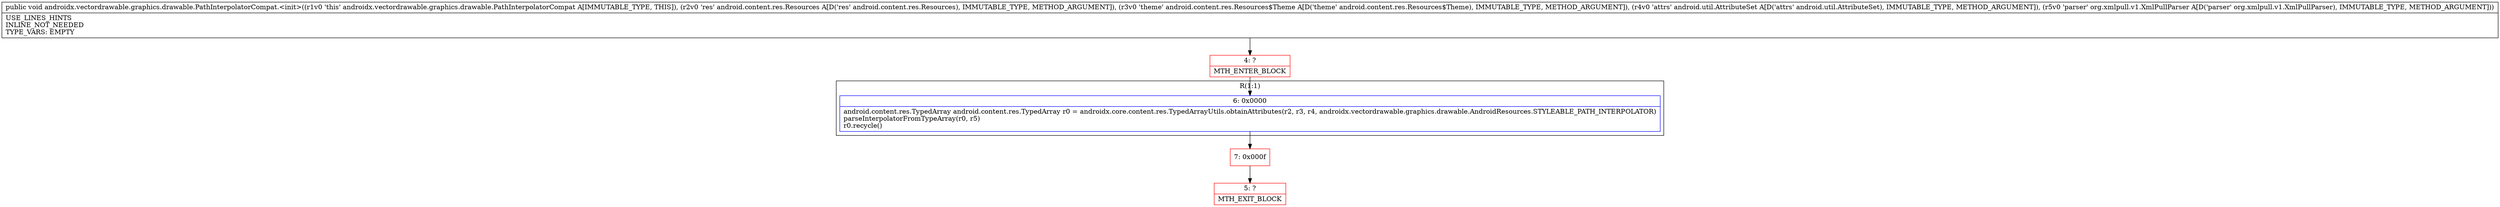 digraph "CFG forandroidx.vectordrawable.graphics.drawable.PathInterpolatorCompat.\<init\>(Landroid\/content\/res\/Resources;Landroid\/content\/res\/Resources$Theme;Landroid\/util\/AttributeSet;Lorg\/xmlpull\/v1\/XmlPullParser;)V" {
subgraph cluster_Region_554378361 {
label = "R(1:1)";
node [shape=record,color=blue];
Node_6 [shape=record,label="{6\:\ 0x0000|android.content.res.TypedArray android.content.res.TypedArray r0 = androidx.core.content.res.TypedArrayUtils.obtainAttributes(r2, r3, r4, androidx.vectordrawable.graphics.drawable.AndroidResources.STYLEABLE_PATH_INTERPOLATOR)\lparseInterpolatorFromTypeArray(r0, r5)\lr0.recycle()\l}"];
}
Node_4 [shape=record,color=red,label="{4\:\ ?|MTH_ENTER_BLOCK\l}"];
Node_7 [shape=record,color=red,label="{7\:\ 0x000f}"];
Node_5 [shape=record,color=red,label="{5\:\ ?|MTH_EXIT_BLOCK\l}"];
MethodNode[shape=record,label="{public void androidx.vectordrawable.graphics.drawable.PathInterpolatorCompat.\<init\>((r1v0 'this' androidx.vectordrawable.graphics.drawable.PathInterpolatorCompat A[IMMUTABLE_TYPE, THIS]), (r2v0 'res' android.content.res.Resources A[D('res' android.content.res.Resources), IMMUTABLE_TYPE, METHOD_ARGUMENT]), (r3v0 'theme' android.content.res.Resources$Theme A[D('theme' android.content.res.Resources$Theme), IMMUTABLE_TYPE, METHOD_ARGUMENT]), (r4v0 'attrs' android.util.AttributeSet A[D('attrs' android.util.AttributeSet), IMMUTABLE_TYPE, METHOD_ARGUMENT]), (r5v0 'parser' org.xmlpull.v1.XmlPullParser A[D('parser' org.xmlpull.v1.XmlPullParser), IMMUTABLE_TYPE, METHOD_ARGUMENT]))  | USE_LINES_HINTS\lINLINE_NOT_NEEDED\lTYPE_VARS: EMPTY\l}"];
MethodNode -> Node_4;Node_6 -> Node_7;
Node_4 -> Node_6;
Node_7 -> Node_5;
}

